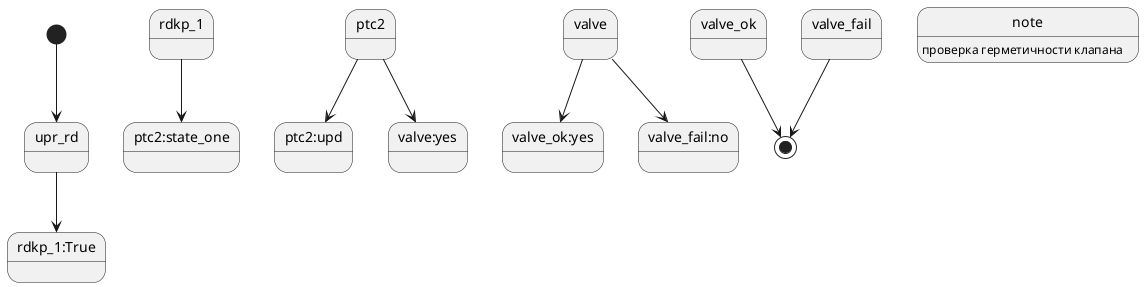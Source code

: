 
@startuml
[*]-->upr_rd
upr_rd-->rdkp_1:True
rdkp_1-->ptc2:state_one
ptc2-->ptc2:upd
ptc2-->valve:yes
valve-->valve_ok:yes
valve-->valve_fail:no
valve_ok-->[*]
valve_fail-->[*]
note:проверка герметичности клапана
@enduml

